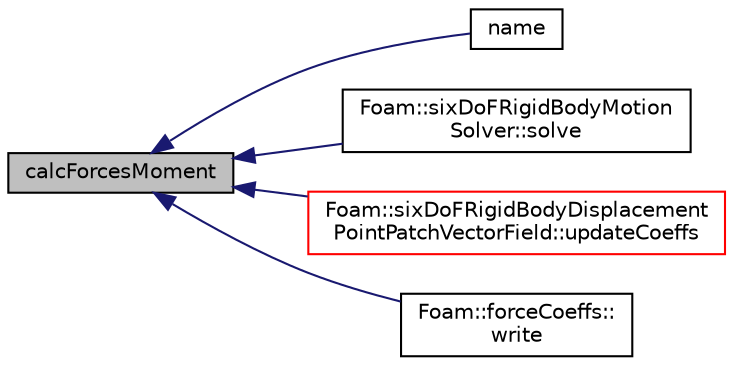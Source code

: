 digraph "calcForcesMoment"
{
  bgcolor="transparent";
  edge [fontname="Helvetica",fontsize="10",labelfontname="Helvetica",labelfontsize="10"];
  node [fontname="Helvetica",fontsize="10",shape=record];
  rankdir="LR";
  Node1 [label="calcForcesMoment",height=0.2,width=0.4,color="black", fillcolor="grey75", style="filled", fontcolor="black"];
  Node1 -> Node2 [dir="back",color="midnightblue",fontsize="10",style="solid",fontname="Helvetica"];
  Node2 [label="name",height=0.2,width=0.4,color="black",URL="$a00856.html#af34301b2a007a0daccad2eec475d6a90",tooltip="Return name of the set of forces. "];
  Node1 -> Node3 [dir="back",color="midnightblue",fontsize="10",style="solid",fontname="Helvetica"];
  Node3 [label="Foam::sixDoFRigidBodyMotion\lSolver::solve",height=0.2,width=0.4,color="black",URL="$a02336.html#af7d39f0eac0af0ed5785935ac72a1e7d",tooltip="Solve for motion. "];
  Node1 -> Node4 [dir="back",color="midnightblue",fontsize="10",style="solid",fontname="Helvetica"];
  Node4 [label="Foam::sixDoFRigidBodyDisplacement\lPointPatchVectorField::updateCoeffs",height=0.2,width=0.4,color="red",URL="$a02332.html#a7e24eafac629d3733181cd942d4c902f",tooltip="Update the coefficients associated with the patch field. "];
  Node1 -> Node5 [dir="back",color="midnightblue",fontsize="10",style="solid",fontname="Helvetica"];
  Node5 [label="Foam::forceCoeffs::\lwrite",height=0.2,width=0.4,color="black",URL="$a00853.html#aac759501cf6c7895a70eecbef0226ae1",tooltip="Write the forces. "];
}
